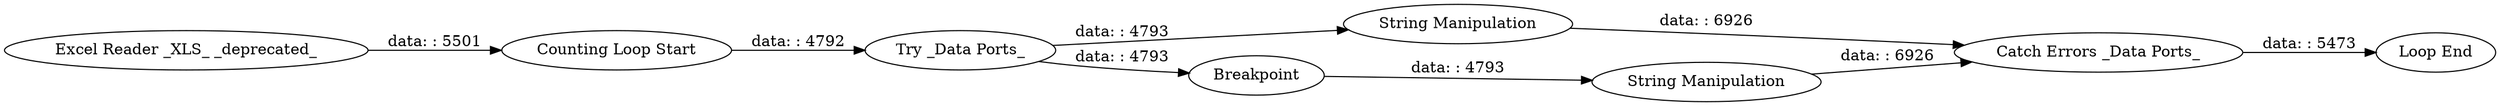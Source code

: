 digraph {
	"-3950902375969053691_61" [label="Loop End"]
	"-3950902375969053691_64" [label="Counting Loop Start"]
	"-3950902375969053691_63" [label="Excel Reader _XLS_ _deprecated_"]
	"-3950902375969053691_67" [label="String Manipulation"]
	"-3950902375969053691_66" [label="Catch Errors _Data Ports_"]
	"-3950902375969053691_65" [label="Try _Data Ports_"]
	"-3950902375969053691_68" [label="String Manipulation"]
	"-3950902375969053691_62" [label=Breakpoint]
	"-3950902375969053691_65" -> "-3950902375969053691_62" [label="data: : 4793"]
	"-3950902375969053691_66" -> "-3950902375969053691_61" [label="data: : 5473"]
	"-3950902375969053691_68" -> "-3950902375969053691_66" [label="data: : 6926"]
	"-3950902375969053691_63" -> "-3950902375969053691_64" [label="data: : 5501"]
	"-3950902375969053691_65" -> "-3950902375969053691_68" [label="data: : 4793"]
	"-3950902375969053691_67" -> "-3950902375969053691_66" [label="data: : 6926"]
	"-3950902375969053691_64" -> "-3950902375969053691_65" [label="data: : 4792"]
	"-3950902375969053691_62" -> "-3950902375969053691_67" [label="data: : 4793"]
	rankdir=LR
}

